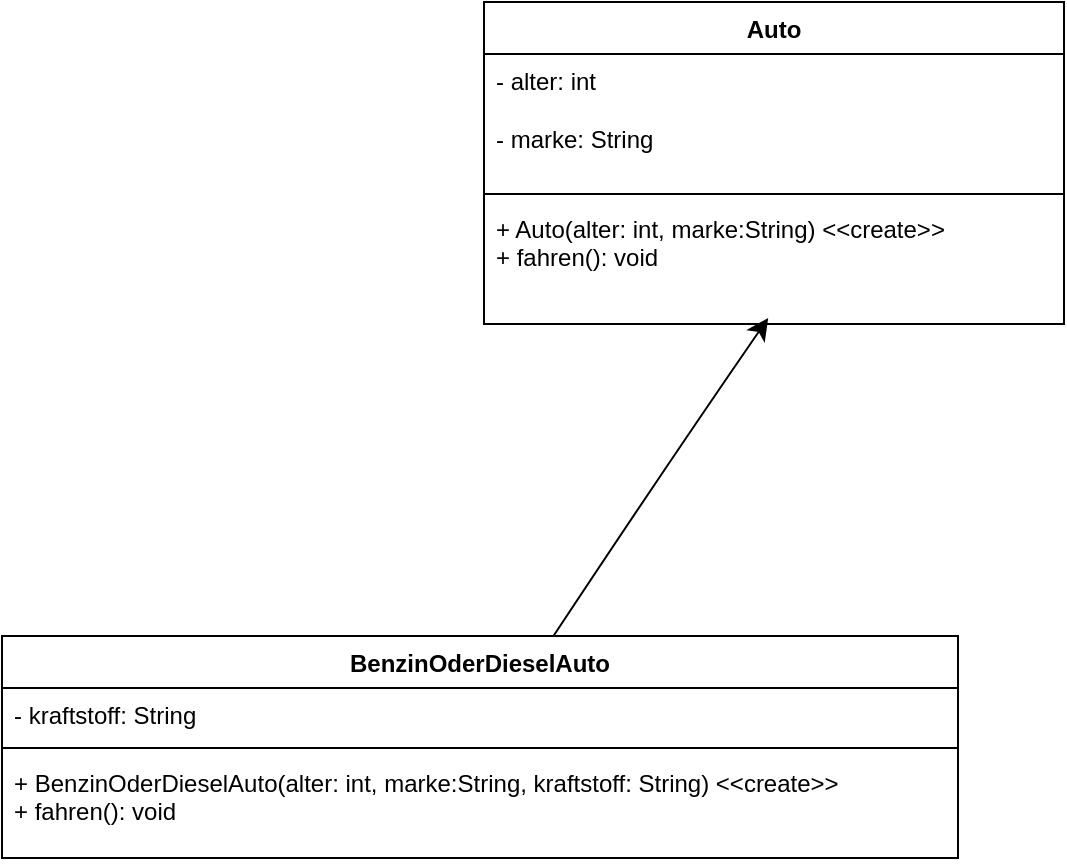 <mxfile version="24.8.6">
  <diagram name="Page-1" id="-HgC5L63C_GkgLuUP6XW">
    <mxGraphModel dx="828" dy="1555" grid="0" gridSize="10" guides="1" tooltips="1" connect="1" arrows="1" fold="1" page="0" pageScale="1" pageWidth="850" pageHeight="1100" math="0" shadow="0">
      <root>
        <mxCell id="0" />
        <mxCell id="1" parent="0" />
        <mxCell id="EESvHoa4h7tkutu7WCAN-1" value="Auto" style="swimlane;fontStyle=1;align=center;verticalAlign=top;childLayout=stackLayout;horizontal=1;startSize=26;horizontalStack=0;resizeParent=1;resizeParentMax=0;resizeLast=0;collapsible=1;marginBottom=0;whiteSpace=wrap;html=1;" vertex="1" parent="1">
          <mxGeometry x="275" y="-156" width="290" height="161" as="geometry" />
        </mxCell>
        <mxCell id="EESvHoa4h7tkutu7WCAN-2" value="&lt;div&gt;- alter: int&lt;/div&gt;&lt;div&gt;&lt;br&gt;&lt;/div&gt;- marke: String" style="text;strokeColor=none;fillColor=none;align=left;verticalAlign=top;spacingLeft=4;spacingRight=4;overflow=hidden;rotatable=0;points=[[0,0.5],[1,0.5]];portConstraint=eastwest;whiteSpace=wrap;html=1;" vertex="1" parent="EESvHoa4h7tkutu7WCAN-1">
          <mxGeometry y="26" width="290" height="66" as="geometry" />
        </mxCell>
        <mxCell id="EESvHoa4h7tkutu7WCAN-3" value="" style="line;strokeWidth=1;fillColor=none;align=left;verticalAlign=middle;spacingTop=-1;spacingLeft=3;spacingRight=3;rotatable=0;labelPosition=right;points=[];portConstraint=eastwest;strokeColor=inherit;" vertex="1" parent="EESvHoa4h7tkutu7WCAN-1">
          <mxGeometry y="92" width="290" height="8" as="geometry" />
        </mxCell>
        <mxCell id="EESvHoa4h7tkutu7WCAN-4" value="&lt;div&gt;+ Auto(alter: int, marke:String) &amp;lt;&amp;lt;create&amp;gt;&amp;gt;&lt;/div&gt;&lt;div&gt;+ fahren(): void&lt;br&gt;&lt;/div&gt;" style="text;strokeColor=none;fillColor=none;align=left;verticalAlign=top;spacingLeft=4;spacingRight=4;overflow=hidden;rotatable=0;points=[[0,0.5],[1,0.5]];portConstraint=eastwest;whiteSpace=wrap;html=1;" vertex="1" parent="EESvHoa4h7tkutu7WCAN-1">
          <mxGeometry y="100" width="290" height="61" as="geometry" />
        </mxCell>
        <mxCell id="EESvHoa4h7tkutu7WCAN-6" value="BenzinOderDieselAuto" style="swimlane;fontStyle=1;align=center;verticalAlign=top;childLayout=stackLayout;horizontal=1;startSize=26;horizontalStack=0;resizeParent=1;resizeParentMax=0;resizeLast=0;collapsible=1;marginBottom=0;whiteSpace=wrap;html=1;" vertex="1" parent="1">
          <mxGeometry x="34" y="161" width="478" height="111" as="geometry" />
        </mxCell>
        <mxCell id="EESvHoa4h7tkutu7WCAN-7" value="- kraftstoff: String" style="text;strokeColor=none;fillColor=none;align=left;verticalAlign=top;spacingLeft=4;spacingRight=4;overflow=hidden;rotatable=0;points=[[0,0.5],[1,0.5]];portConstraint=eastwest;whiteSpace=wrap;html=1;" vertex="1" parent="EESvHoa4h7tkutu7WCAN-6">
          <mxGeometry y="26" width="478" height="26" as="geometry" />
        </mxCell>
        <mxCell id="EESvHoa4h7tkutu7WCAN-8" value="" style="line;strokeWidth=1;fillColor=none;align=left;verticalAlign=middle;spacingTop=-1;spacingLeft=3;spacingRight=3;rotatable=0;labelPosition=right;points=[];portConstraint=eastwest;strokeColor=inherit;" vertex="1" parent="EESvHoa4h7tkutu7WCAN-6">
          <mxGeometry y="52" width="478" height="8" as="geometry" />
        </mxCell>
        <mxCell id="EESvHoa4h7tkutu7WCAN-9" value="&lt;div&gt;+ BenzinOderDieselAuto(alter: int, marke:String, kraftstoff: String) &amp;lt;&amp;lt;create&amp;gt;&amp;gt;&lt;/div&gt;&lt;div&gt;+ fahren(): void&lt;/div&gt;" style="text;strokeColor=none;fillColor=none;align=left;verticalAlign=top;spacingLeft=4;spacingRight=4;overflow=hidden;rotatable=0;points=[[0,0.5],[1,0.5]];portConstraint=eastwest;whiteSpace=wrap;html=1;" vertex="1" parent="EESvHoa4h7tkutu7WCAN-6">
          <mxGeometry y="60" width="478" height="51" as="geometry" />
        </mxCell>
        <mxCell id="EESvHoa4h7tkutu7WCAN-10" style="edgeStyle=none;curved=1;rounded=0;orthogonalLoop=1;jettySize=auto;html=1;entryX=0.49;entryY=0.951;entryDx=0;entryDy=0;entryPerimeter=0;fontSize=12;startSize=8;endSize=8;" edge="1" parent="1" source="EESvHoa4h7tkutu7WCAN-6" target="EESvHoa4h7tkutu7WCAN-4">
          <mxGeometry relative="1" as="geometry">
            <Array as="points">
              <mxPoint x="364" y="79" />
            </Array>
          </mxGeometry>
        </mxCell>
      </root>
    </mxGraphModel>
  </diagram>
</mxfile>
